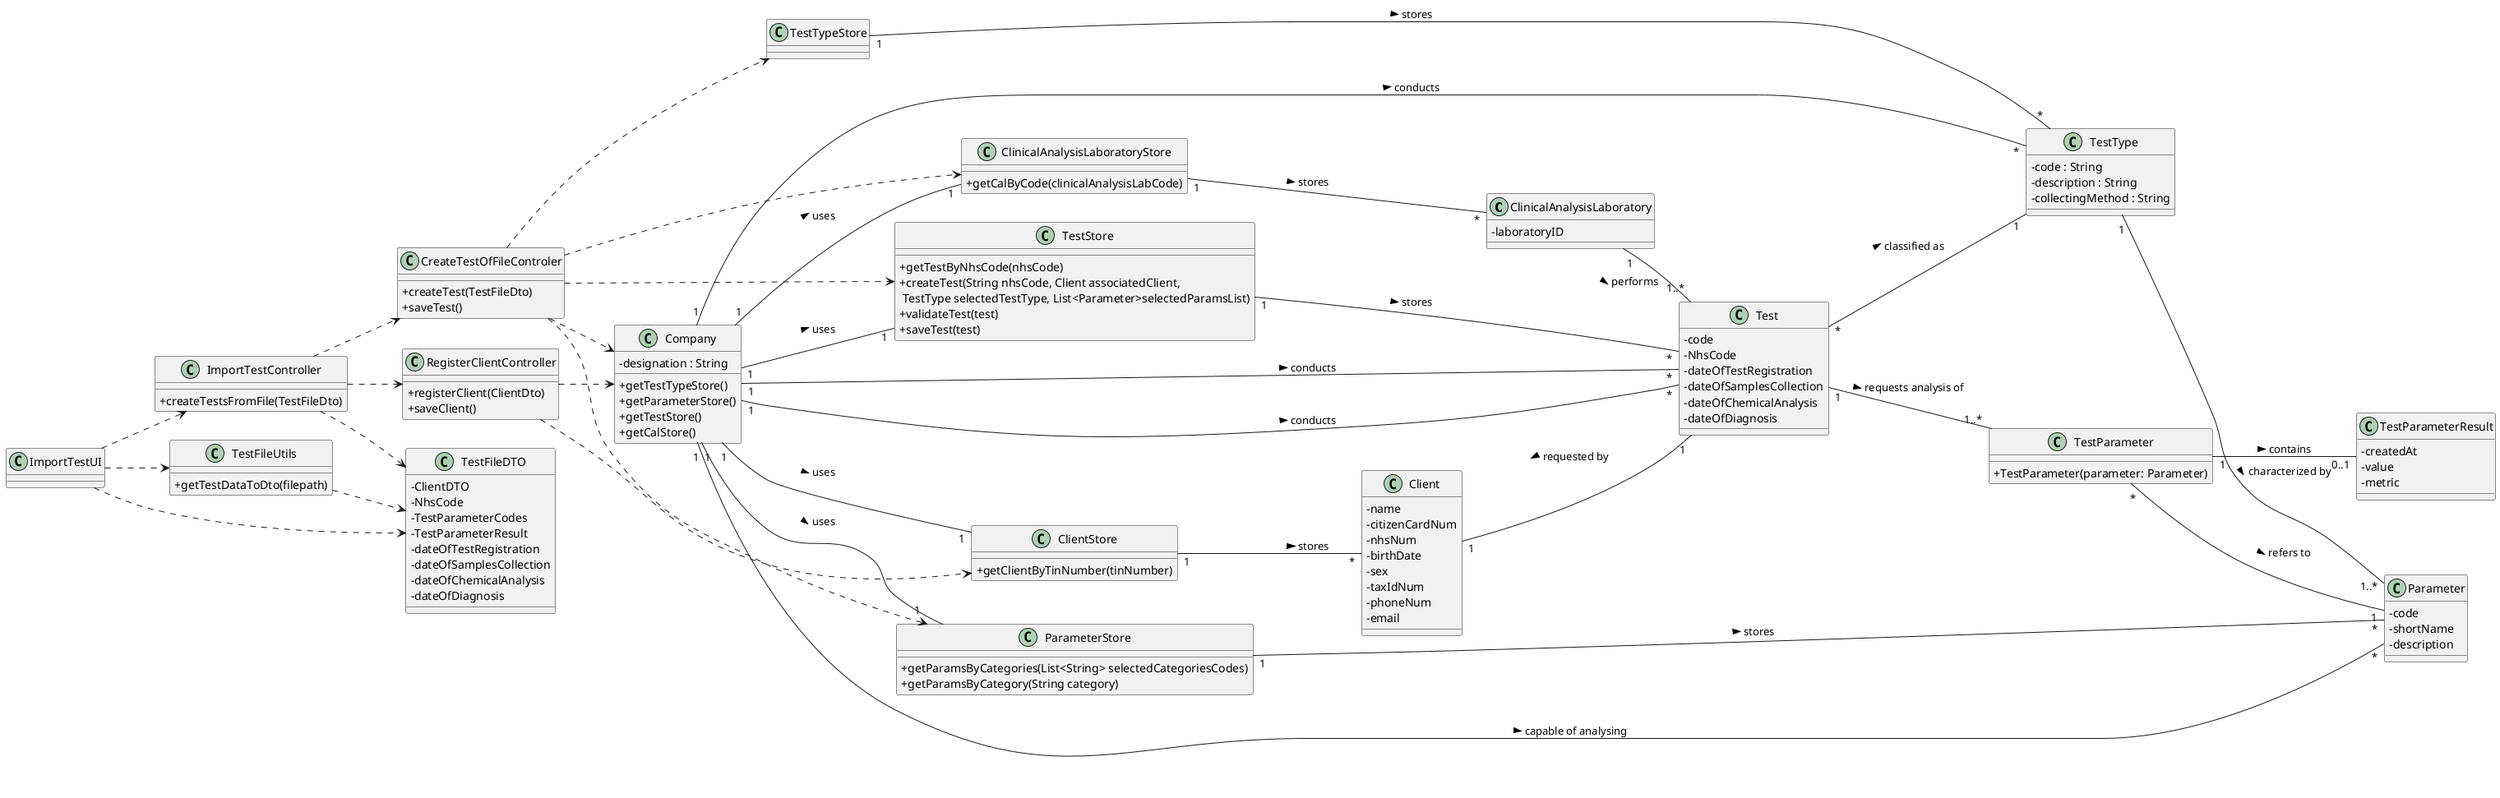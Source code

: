 @startuml
skinparam classAttributeIconSize 0
left to right direction

/'skinparam linetype ortho'/


/'package Domain <<Folder>> {
    package Model <<Folder>> {'/

        class ClinicalAnalysisLaboratory{
        - laboratoryID
        }


        class Test{
            - code
            - NhsCode
            - dateOfTestRegistration
            - dateOfSamplesCollection
            - dateOfChemicalAnalysis
            - dateOfDiagnosis
        }

        class TestFileDTO{
           -ClientDTO
           -NhsCode
           -TestParameterCodes
           -TestParameterResult
           - dateOfTestRegistration
           - dateOfSamplesCollection
           - dateOfChemicalAnalysis
           - dateOfDiagnosis
        }


        class Company {
            -designation : String
            +getTestTypeStore()
            +getParameterStore()
            +getTestStore()
            +getCalStore()
        }
        class TestType {
            - code : String
            - description : String
            - collectingMethod : String
            }

        class Parameter {
          -code
          -shortName
          -description
        }
        class TestParameter{
            +TestParameter(parameter: Parameter)
        }
        class TestParameterResult{
        - createdAt
        - value
        - metric
        }

        class Client{
        - name
        - citizenCardNum
        - nhsNum
        - birthDate
        - sex
        - taxIdNum
        - phoneNum
        - email
        }


        class ClientStore {
           +getClientByTinNumber(tinNumber)
        }

        class ParameterStore {
                    +getParamsByCategories(List<String> selectedCategoriesCodes)
                    +getParamsByCategory(String category)
                }


        class TestStore {
            +getTestByNhsCode(nhsCode)
            +createTest(String nhsCode, Client associatedClient,\n TestType selectedTestType, List<Parameter>selectedParamsList)
            +validateTest(test)
            +saveTest(test)
        }

        class ClinicalAnalysisLaboratoryStore {
            +getCalByCode(clinicalAnalysisLabCode)
        }

/'    }
}'/

/'package Controller <<Folder>>{'/
    class CreateTestOfFileControler{
    +createTest(TestFileDto)
    +saveTest()
    }

    class ImportTestController{
            +createTestsFromFile(TestFileDto)
        }

    class RegisterClientController {
      +registerClient(ClientDto)
      +saveClient()
    }

/'}'/

    class TestFileUtils {
        +getTestDataToDto(filepath)

    }



ImportTestUI ..> ImportTestController
ImportTestUI ..> TestFileUtils
ImportTestUI ..> TestFileDTO
TestFileUtils ..> TestFileDTO
ImportTestController ..> TestFileDTO
ImportTestController ..> CreateTestOfFileControler
ImportTestController ..> RegisterClientController
CreateTestOfFileControler ..> Company
CreateTestOfFileControler ..> ClinicalAnalysisLaboratoryStore
CreateTestOfFileControler ..> ParameterStore
CreateTestOfFileControler ..> TestTypeStore
CreateTestOfFileControler ..> TestStore
Company "1" -- "1" ParameterStore : uses >
ParameterStore "1" -- "*" Parameter : stores >
RegisterClientController ..> Company
RegisterClientController ..> ClientStore
ClientStore "1" -- "*" Client : stores >
TestStore "1" -- "*" Test : stores >
ClinicalAnalysisLaboratoryStore "1" -- "*" ClinicalAnalysisLaboratory : stores >
Company "1" -- "1" TestStore : uses >
Company "1" -- "1" ClientStore : uses >
Company "1" -- "1" ClinicalAnalysisLaboratoryStore : uses >
Company "1" --- "*" Test : conducts >
Client "1" -- "1" Test : requested by <
ClinicalAnalysisLaboratory "1" - "1..*" Test : performs >
TestType "1" -- "1..*" Parameter : characterized by >
Company "1" -- "*" TestType : conducts >
Company "1" -- "*" Test : conducts >
TestTypeStore "1" -- "*" TestType : stores >
Company "1" -- "*" Parameter : capable of analysing >
Test "*" -- "1" TestType : classified as >
Test "1" -- "1..*" TestParameter : requests analysis of >
TestParameter "*" -- "1" Parameter : refers to >
TestParameter "1" -- "0..1" TestParameterResult : contains >
@enduml